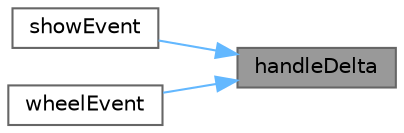 digraph "handleDelta"
{
 // LATEX_PDF_SIZE
  bgcolor="transparent";
  edge [fontname=Helvetica,fontsize=10,labelfontname=Helvetica,labelfontsize=10];
  node [fontname=Helvetica,fontsize=10,shape=box,height=0.2,width=0.4];
  rankdir="RL";
  Node1 [id="Node000001",label="handleDelta",height=0.2,width=0.4,color="gray40", fillcolor="grey60", style="filled", fontcolor="black",tooltip="处理滚轮变化值"];
  Node1 -> Node2 [id="edge1_Node000001_Node000002",dir="back",color="steelblue1",style="solid",tooltip=" "];
  Node2 [id="Node000002",label="showEvent",height=0.2,width=0.4,color="grey40", fillcolor="white", style="filled",URL="$class_slider_widget.html#a26eb1890b4d4dfb7bf76fb7c44cbdebf",tooltip="控件显示事件，初始化信号连接"];
  Node1 -> Node3 [id="edge2_Node000001_Node000003",dir="back",color="steelblue1",style="solid",tooltip=" "];
  Node3 [id="Node000003",label="wheelEvent",height=0.2,width=0.4,color="grey40", fillcolor="white", style="filled",URL="$class_slider_widget.html#ab587e4e2fb0fcdf9ef13c64ee030ee7f",tooltip="滚轮事件，调整滑块值"];
}
